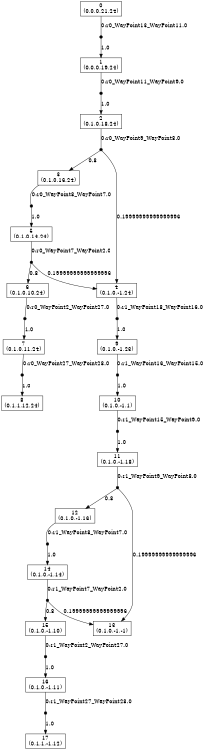 digraph MDP {
size="8,5"
node [shape=box];
0 -> n0_0 [ arrowhead=none,label="0:r0_WayPoint13_WayPoint11.0" ];
n0_0 [ shape=point,width=0.1,height=0.1,label="" ];
n0_0 -> 1 [ label="1.0" ];
1 -> n1_0 [ arrowhead=none,label="0:r0_WayPoint11_WayPoint9.0" ];
n1_0 [ shape=point,width=0.1,height=0.1,label="" ];
n1_0 -> 2 [ label="1.0" ];
2 -> n2_0 [ arrowhead=none,label="0:r0_WayPoint9_WayPoint8.0" ];
n2_0 [ shape=point,width=0.1,height=0.1,label="" ];
n2_0 -> 3 [ label="0.8" ];
n2_0 -> 4 [ label="0.19999999999999996" ];
3 -> n3_0 [ arrowhead=none,label="0:r0_WayPoint8_WayPoint7.0" ];
n3_0 [ shape=point,width=0.1,height=0.1,label="" ];
n3_0 -> 5 [ label="1.0" ];
4 -> n4_0 [ arrowhead=none,label="0:r1_WayPoint18_WayPoint16.0" ];
n4_0 [ shape=point,width=0.1,height=0.1,label="" ];
n4_0 -> 9 [ label="1.0" ];
5 -> n5_0 [ arrowhead=none,label="0:r0_WayPoint7_WayPoint2.0" ];
n5_0 [ shape=point,width=0.1,height=0.1,label="" ];
n5_0 -> 4 [ label="0.19999999999999996" ];
n5_0 -> 6 [ label="0.8" ];
6 -> n6_0 [ arrowhead=none,label="0:r0_WayPoint2_WayPoint27.0" ];
n6_0 [ shape=point,width=0.1,height=0.1,label="" ];
n6_0 -> 7 [ label="1.0" ];
7 -> n7_0 [ arrowhead=none,label="0:r0_WayPoint27_WayPoint28.0" ];
n7_0 [ shape=point,width=0.1,height=0.1,label="" ];
n7_0 -> 8 [ label="1.0" ];
9 -> n9_0 [ arrowhead=none,label="0:r1_WayPoint16_WayPoint15.0" ];
n9_0 [ shape=point,width=0.1,height=0.1,label="" ];
n9_0 -> 10 [ label="1.0" ];
10 -> n10_0 [ arrowhead=none,label="0:r1_WayPoint15_WayPoint9.0" ];
n10_0 [ shape=point,width=0.1,height=0.1,label="" ];
n10_0 -> 11 [ label="1.0" ];
11 -> n11_0 [ arrowhead=none,label="0:r1_WayPoint9_WayPoint8.0" ];
n11_0 [ shape=point,width=0.1,height=0.1,label="" ];
n11_0 -> 12 [ label="0.8" ];
n11_0 -> 13 [ label="0.19999999999999996" ];
12 -> n12_0 [ arrowhead=none,label="0:r1_WayPoint8_WayPoint7.0" ];
n12_0 [ shape=point,width=0.1,height=0.1,label="" ];
n12_0 -> 14 [ label="1.0" ];
14 -> n14_0 [ arrowhead=none,label="0:r1_WayPoint7_WayPoint2.0" ];
n14_0 [ shape=point,width=0.1,height=0.1,label="" ];
n14_0 -> 13 [ label="0.19999999999999996" ];
n14_0 -> 15 [ label="0.8" ];
15 -> n15_0 [ arrowhead=none,label="0:r1_WayPoint2_WayPoint27.0" ];
n15_0 [ shape=point,width=0.1,height=0.1,label="" ];
n15_0 -> 16 [ label="1.0" ];
16 -> n16_0 [ arrowhead=none,label="0:r1_WayPoint27_WayPoint28.0" ];
n16_0 [ shape=point,width=0.1,height=0.1,label="" ];
n16_0 -> 17 [ label="1.0" ];
0 [label="0\n(0,0,0,21,24)"]
1 [label="1\n(0,0,0,19,24)"]
2 [label="2\n(0,1,0,18,24)"]
3 [label="3\n(0,1,0,16,24)"]
4 [label="4\n(0,1,0,-1,24)"]
5 [label="5\n(0,1,0,14,24)"]
6 [label="6\n(0,1,0,10,24)"]
7 [label="7\n(0,1,0,11,24)"]
8 [label="8\n(0,1,1,12,24)"]
9 [label="9\n(0,1,0,-1,23)"]
10 [label="10\n(0,1,0,-1,1)"]
11 [label="11\n(0,1,0,-1,18)"]
12 [label="12\n(0,1,0,-1,16)"]
13 [label="13\n(0,1,0,-1,-1)"]
14 [label="14\n(0,1,0,-1,14)"]
15 [label="15\n(0,1,0,-1,10)"]
16 [label="16\n(0,1,0,-1,11)"]
17 [label="17\n(0,1,1,-1,12)"]
}
